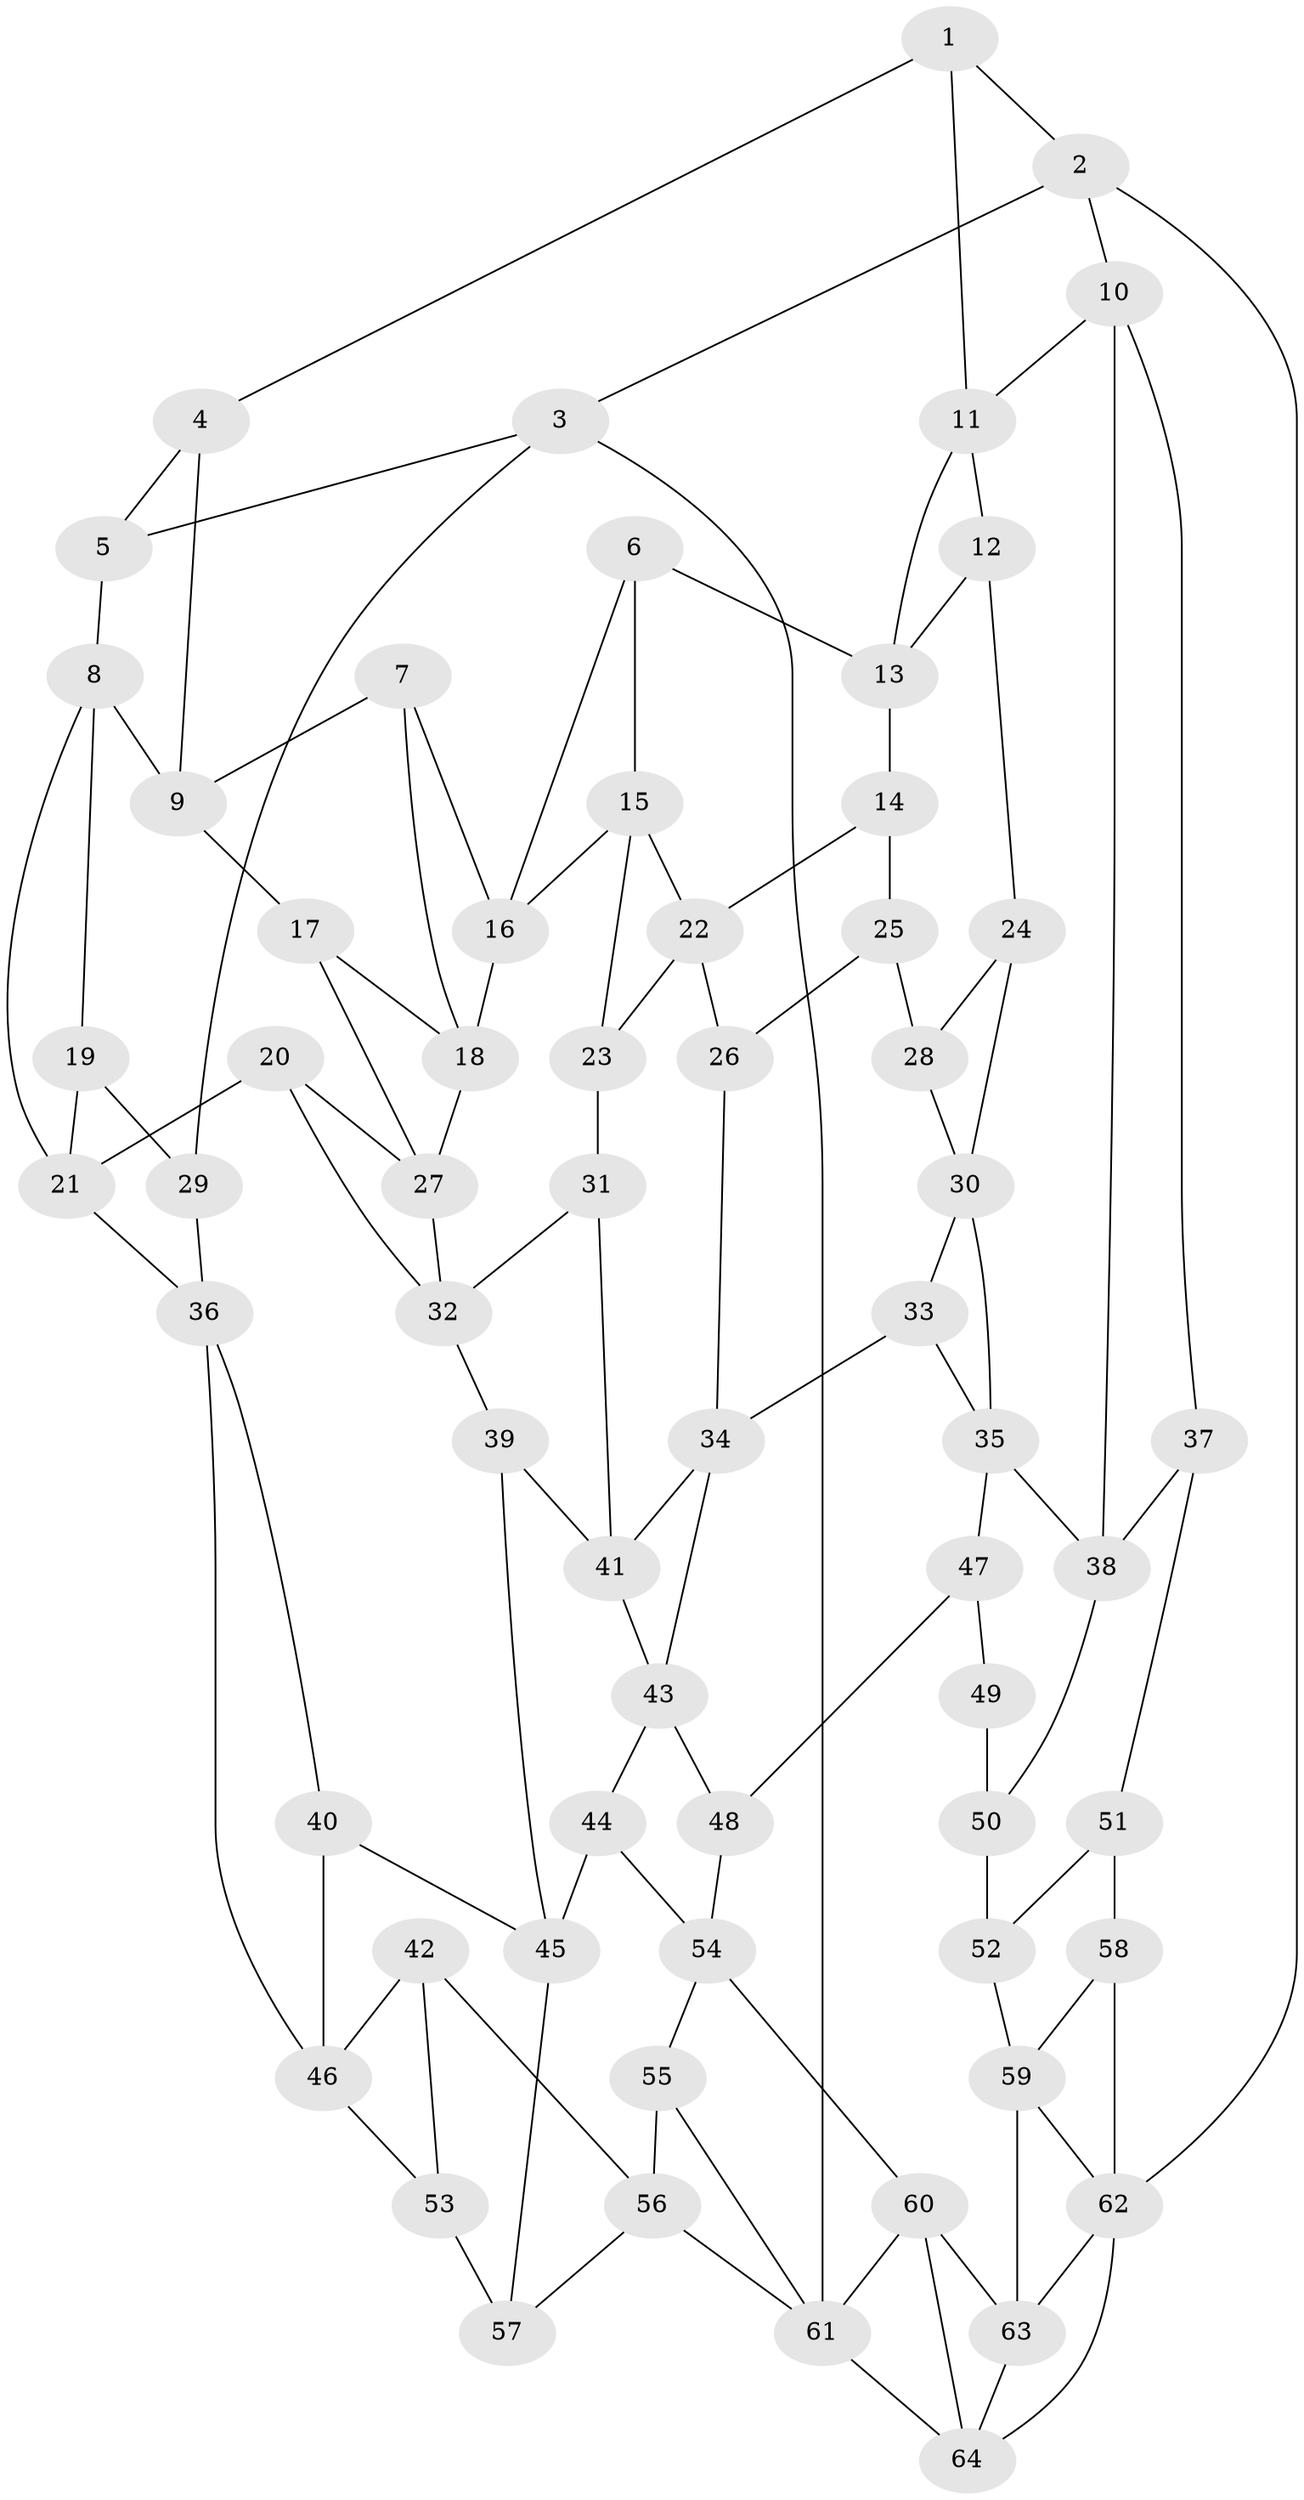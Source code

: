 // original degree distribution, {3: 0.01904761904761905, 5: 0.6285714285714286, 6: 0.1619047619047619, 4: 0.19047619047619047}
// Generated by graph-tools (version 1.1) at 2025/38/03/04/25 23:38:30]
// undirected, 64 vertices, 112 edges
graph export_dot {
  node [color=gray90,style=filled];
  1;
  2;
  3;
  4;
  5;
  6;
  7;
  8;
  9;
  10;
  11;
  12;
  13;
  14;
  15;
  16;
  17;
  18;
  19;
  20;
  21;
  22;
  23;
  24;
  25;
  26;
  27;
  28;
  29;
  30;
  31;
  32;
  33;
  34;
  35;
  36;
  37;
  38;
  39;
  40;
  41;
  42;
  43;
  44;
  45;
  46;
  47;
  48;
  49;
  50;
  51;
  52;
  53;
  54;
  55;
  56;
  57;
  58;
  59;
  60;
  61;
  62;
  63;
  64;
  1 -- 2 [weight=1.0];
  1 -- 4 [weight=1.0];
  1 -- 11 [weight=1.0];
  2 -- 3 [weight=1.0];
  2 -- 10 [weight=1.0];
  2 -- 62 [weight=1.0];
  3 -- 5 [weight=1.0];
  3 -- 29 [weight=1.0];
  3 -- 61 [weight=1.0];
  4 -- 5 [weight=1.0];
  4 -- 9 [weight=1.0];
  5 -- 8 [weight=1.0];
  6 -- 13 [weight=1.0];
  6 -- 15 [weight=1.0];
  6 -- 16 [weight=1.0];
  7 -- 9 [weight=1.0];
  7 -- 16 [weight=1.0];
  7 -- 18 [weight=1.0];
  8 -- 9 [weight=1.0];
  8 -- 19 [weight=1.0];
  8 -- 21 [weight=1.0];
  9 -- 17 [weight=1.0];
  10 -- 11 [weight=1.0];
  10 -- 37 [weight=1.0];
  10 -- 38 [weight=1.0];
  11 -- 12 [weight=1.0];
  11 -- 13 [weight=1.0];
  12 -- 13 [weight=1.0];
  12 -- 24 [weight=1.0];
  13 -- 14 [weight=1.0];
  14 -- 22 [weight=1.0];
  14 -- 25 [weight=1.0];
  15 -- 16 [weight=1.0];
  15 -- 22 [weight=1.0];
  15 -- 23 [weight=1.0];
  16 -- 18 [weight=1.0];
  17 -- 18 [weight=1.0];
  17 -- 27 [weight=1.0];
  18 -- 27 [weight=1.0];
  19 -- 21 [weight=1.0];
  19 -- 29 [weight=2.0];
  20 -- 21 [weight=1.0];
  20 -- 27 [weight=1.0];
  20 -- 32 [weight=1.0];
  21 -- 36 [weight=1.0];
  22 -- 23 [weight=1.0];
  22 -- 26 [weight=1.0];
  23 -- 31 [weight=1.0];
  24 -- 28 [weight=1.0];
  24 -- 30 [weight=1.0];
  25 -- 26 [weight=1.0];
  25 -- 28 [weight=2.0];
  26 -- 34 [weight=1.0];
  27 -- 32 [weight=1.0];
  28 -- 30 [weight=1.0];
  29 -- 36 [weight=1.0];
  30 -- 33 [weight=1.0];
  30 -- 35 [weight=1.0];
  31 -- 32 [weight=1.0];
  31 -- 41 [weight=1.0];
  32 -- 39 [weight=1.0];
  33 -- 34 [weight=1.0];
  33 -- 35 [weight=1.0];
  34 -- 41 [weight=1.0];
  34 -- 43 [weight=1.0];
  35 -- 38 [weight=1.0];
  35 -- 47 [weight=1.0];
  36 -- 40 [weight=1.0];
  36 -- 46 [weight=1.0];
  37 -- 38 [weight=1.0];
  37 -- 51 [weight=1.0];
  38 -- 50 [weight=1.0];
  39 -- 41 [weight=1.0];
  39 -- 45 [weight=1.0];
  40 -- 45 [weight=1.0];
  40 -- 46 [weight=1.0];
  41 -- 43 [weight=1.0];
  42 -- 46 [weight=1.0];
  42 -- 53 [weight=1.0];
  42 -- 56 [weight=1.0];
  43 -- 44 [weight=1.0];
  43 -- 48 [weight=1.0];
  44 -- 45 [weight=1.0];
  44 -- 54 [weight=1.0];
  45 -- 57 [weight=1.0];
  46 -- 53 [weight=1.0];
  47 -- 48 [weight=1.0];
  47 -- 49 [weight=2.0];
  48 -- 54 [weight=1.0];
  49 -- 50 [weight=2.0];
  50 -- 52 [weight=1.0];
  51 -- 52 [weight=1.0];
  51 -- 58 [weight=2.0];
  52 -- 59 [weight=1.0];
  53 -- 57 [weight=2.0];
  54 -- 55 [weight=1.0];
  54 -- 60 [weight=1.0];
  55 -- 56 [weight=1.0];
  55 -- 61 [weight=1.0];
  56 -- 57 [weight=1.0];
  56 -- 61 [weight=1.0];
  58 -- 59 [weight=1.0];
  58 -- 62 [weight=1.0];
  59 -- 62 [weight=1.0];
  59 -- 63 [weight=1.0];
  60 -- 61 [weight=1.0];
  60 -- 63 [weight=1.0];
  60 -- 64 [weight=1.0];
  61 -- 64 [weight=1.0];
  62 -- 63 [weight=1.0];
  62 -- 64 [weight=1.0];
  63 -- 64 [weight=1.0];
}

